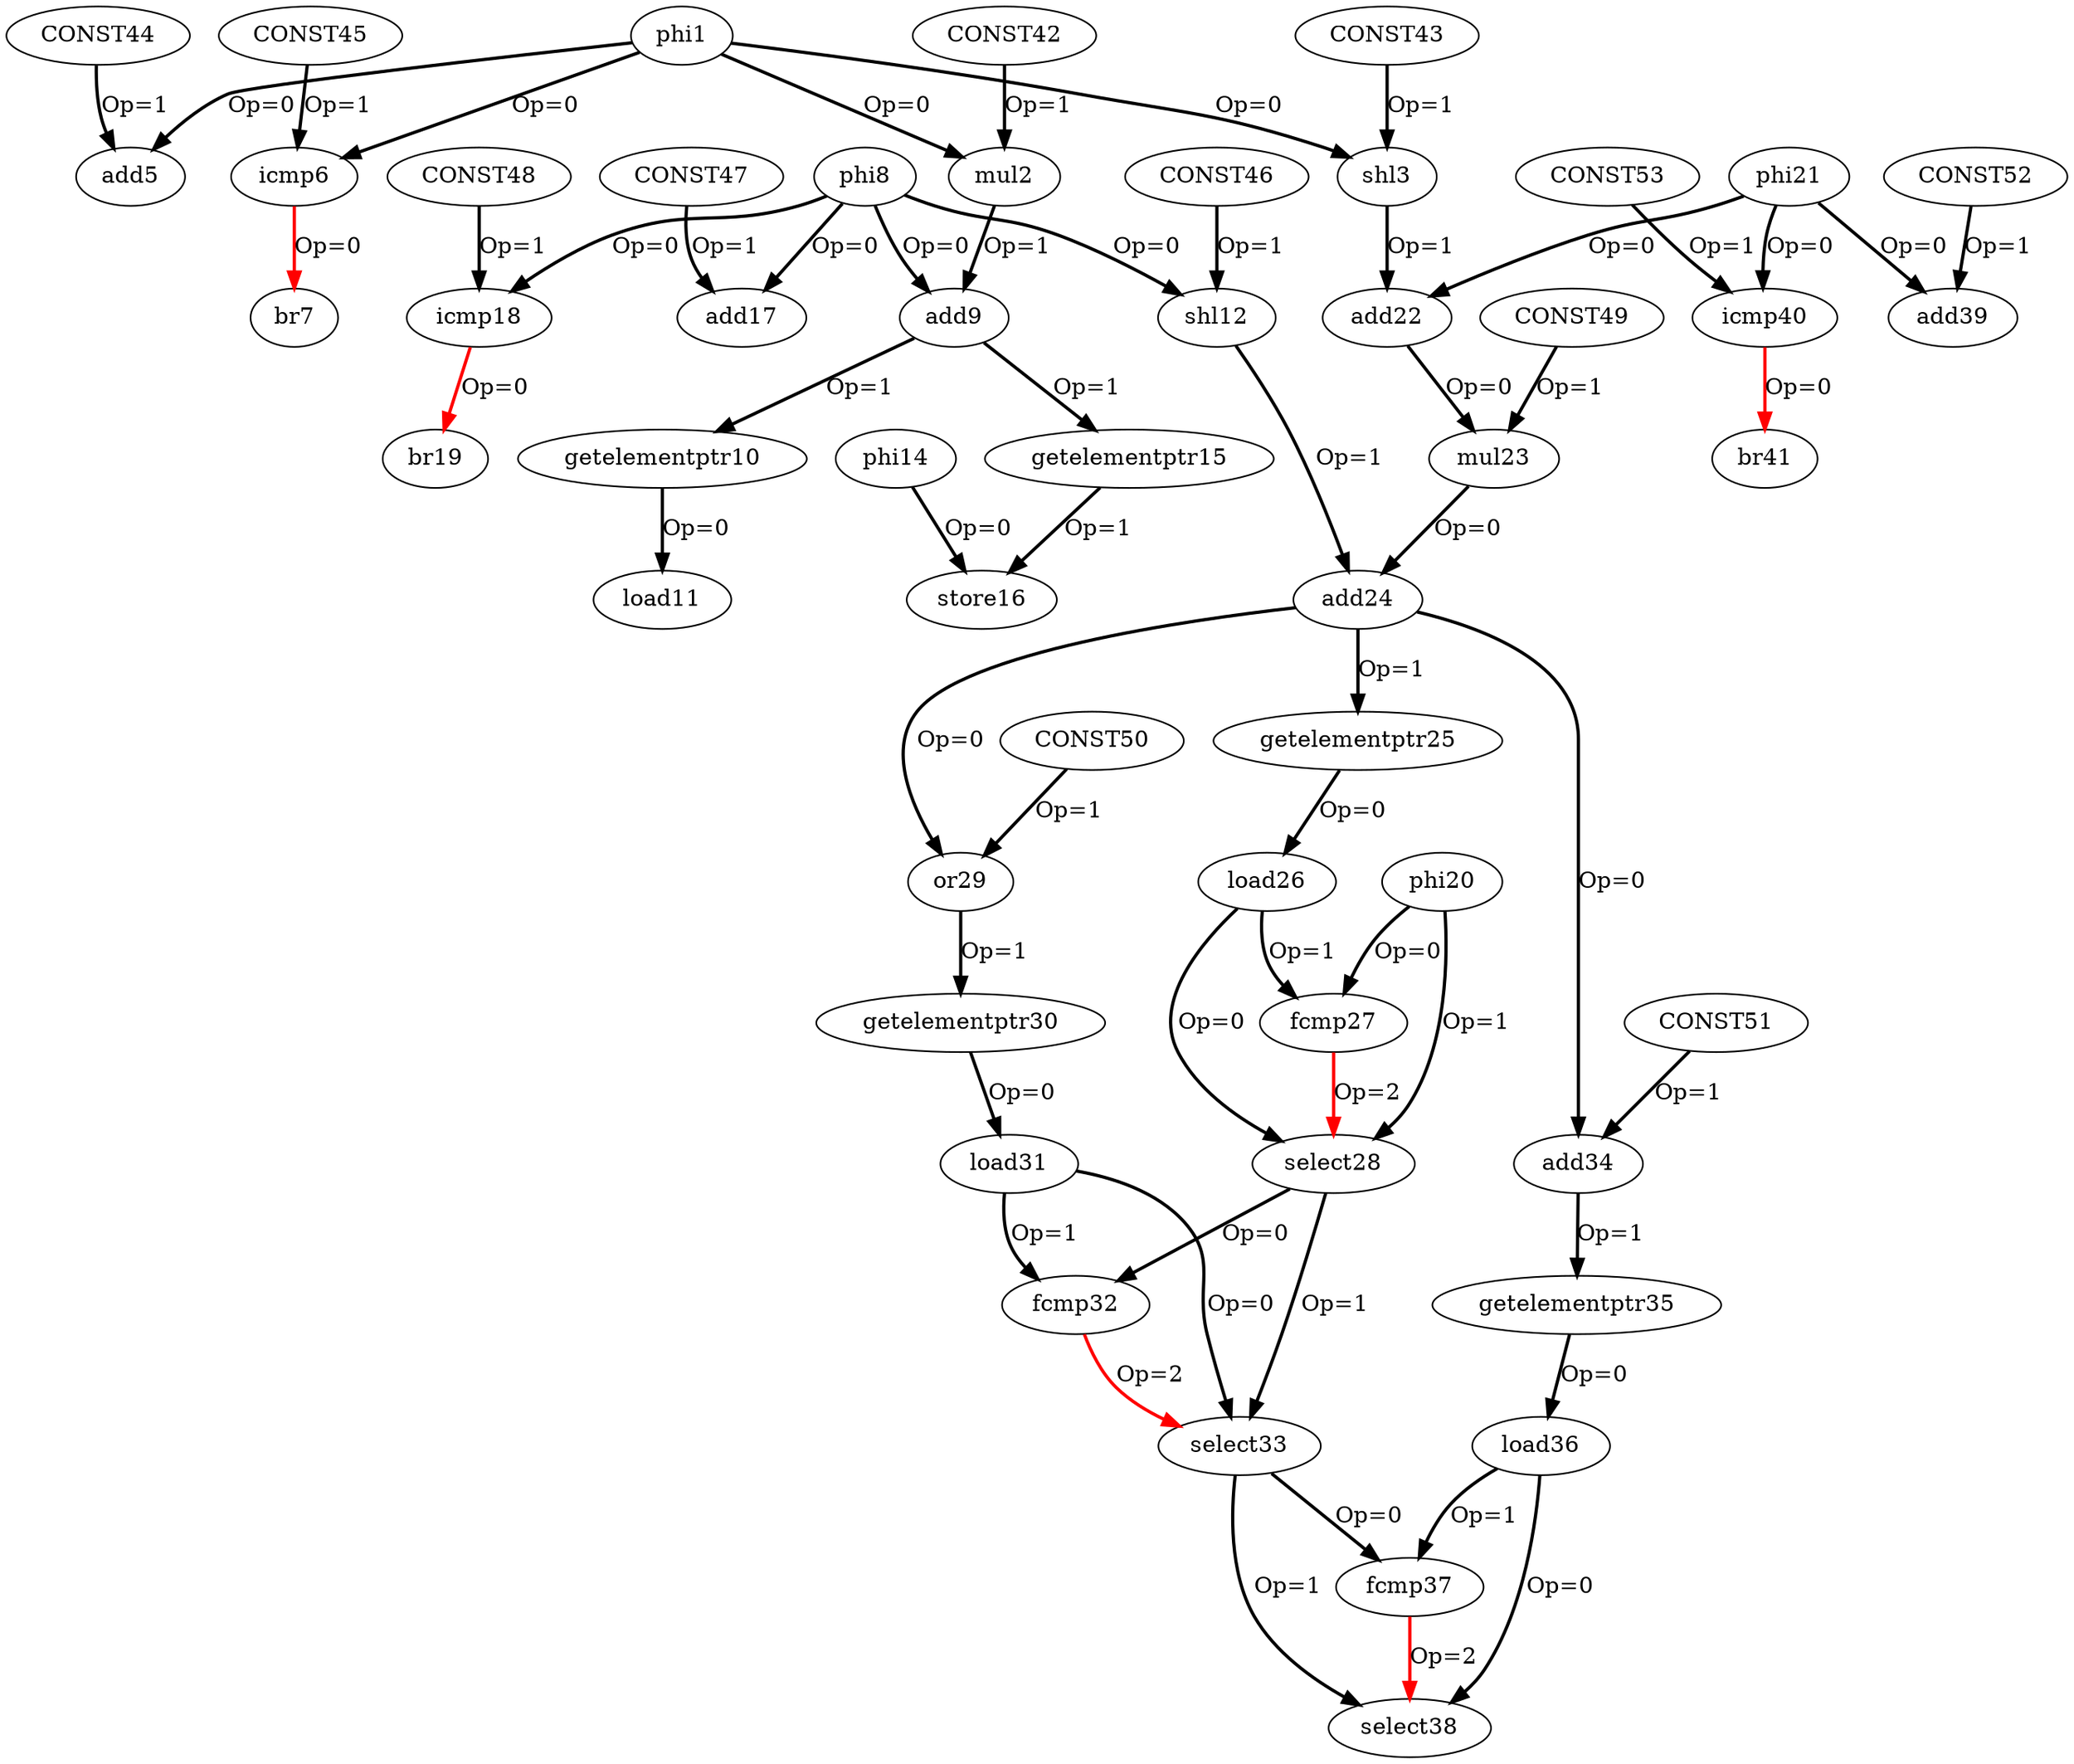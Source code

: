 digraph G {
subgraph cluster_2{
style = "dashed";
label = "level2";
subgraph cluster_1{
style = "dashed";
label = "level1";
subgraph cluster_0{
style = "dashed";
label = "level0";
}
}
}
phi1 -> icmp6[color = black, style = bold, label = "Op=0"];
phi1 -> add5[color = black, style = bold, label = "Op=0"];
phi1 -> shl3[color = black, style = bold, label = "Op=0"];
phi1 -> mul2[color = black, style = bold, label = "Op=0"];
CONST42 -> mul2[color = black, style = bold, label = "Op=1"];
mul2 -> add9[color = black, style = bold, label = "Op=1"];
CONST43 -> shl3[color = black, style = bold, label = "Op=1"];
shl3 -> add22[color = black, style = bold, label = "Op=1"];
CONST44 -> add5[color = black, style = bold, label = "Op=1"];
CONST45 -> icmp6[color = black, style = bold, label = "Op=1"];
icmp6 -> br7[color = red, style = bold, label = "Op=0"];
phi8 -> icmp18[color = black, style = bold, label = "Op=0"];
phi8 -> add17[color = black, style = bold, label = "Op=0"];
phi8 -> shl12[color = black, style = bold, label = "Op=0"];
phi8 -> add9[color = black, style = bold, label = "Op=0"];
add9 -> getelementptr15[color = black, style = bold, label = "Op=1"];
add9 -> getelementptr10[color = black, style = bold, label = "Op=1"];
getelementptr10 -> load11[color = black, style = bold, label = "Op=0"];
CONST46 -> shl12[color = black, style = bold, label = "Op=1"];
shl12 -> add24[color = black, style = bold, label = "Op=1"];
phi14 -> store16[color = black, style = bold, label = "Op=0"];
getelementptr15 -> store16[color = black, style = bold, label = "Op=1"];
CONST47 -> add17[color = black, style = bold, label = "Op=1"];
CONST48 -> icmp18[color = black, style = bold, label = "Op=1"];
icmp18 -> br19[color = red, style = bold, label = "Op=0"];
phi20 -> select28[color = black, style = bold, label = "Op=1"];
phi20 -> fcmp27[color = black, style = bold, label = "Op=0"];
phi21 -> icmp40[color = black, style = bold, label = "Op=0"];
phi21 -> add39[color = black, style = bold, label = "Op=0"];
phi21 -> add22[color = black, style = bold, label = "Op=0"];
add22 -> mul23[color = black, style = bold, label = "Op=0"];
CONST49 -> mul23[color = black, style = bold, label = "Op=1"];
mul23 -> add24[color = black, style = bold, label = "Op=0"];
add24 -> add34[color = black, style = bold, label = "Op=0"];
add24 -> or29[color = black, style = bold, label = "Op=0"];
add24 -> getelementptr25[color = black, style = bold, label = "Op=1"];
getelementptr25 -> load26[color = black, style = bold, label = "Op=0"];
load26 -> select28[color = black, style = bold, label = "Op=0"];
load26 -> fcmp27[color = black, style = bold, label = "Op=1"];
fcmp27 -> select28[color = red, style = bold, label = "Op=2"];
select28 -> select33[color = black, style = bold, label = "Op=1"];
select28 -> fcmp32[color = black, style = bold, label = "Op=0"];
CONST50 -> or29[color = black, style = bold, label = "Op=1"];
or29 -> getelementptr30[color = black, style = bold, label = "Op=1"];
getelementptr30 -> load31[color = black, style = bold, label = "Op=0"];
load31 -> select33[color = black, style = bold, label = "Op=0"];
load31 -> fcmp32[color = black, style = bold, label = "Op=1"];
fcmp32 -> select33[color = red, style = bold, label = "Op=2"];
select33 -> select38[color = black, style = bold, label = "Op=1"];
select33 -> fcmp37[color = black, style = bold, label = "Op=0"];
CONST51 -> add34[color = black, style = bold, label = "Op=1"];
add34 -> getelementptr35[color = black, style = bold, label = "Op=1"];
getelementptr35 -> load36[color = black, style = bold, label = "Op=0"];
load36 -> select38[color = black, style = bold, label = "Op=0"];
load36 -> fcmp37[color = black, style = bold, label = "Op=1"];
fcmp37 -> select38[color = red, style = bold, label = "Op=2"];
CONST52 -> add39[color = black, style = bold, label = "Op=1"];
CONST53 -> icmp40[color = black, style = bold, label = "Op=1"];
icmp40 -> br41[color = red, style = bold, label = "Op=0"];
}
